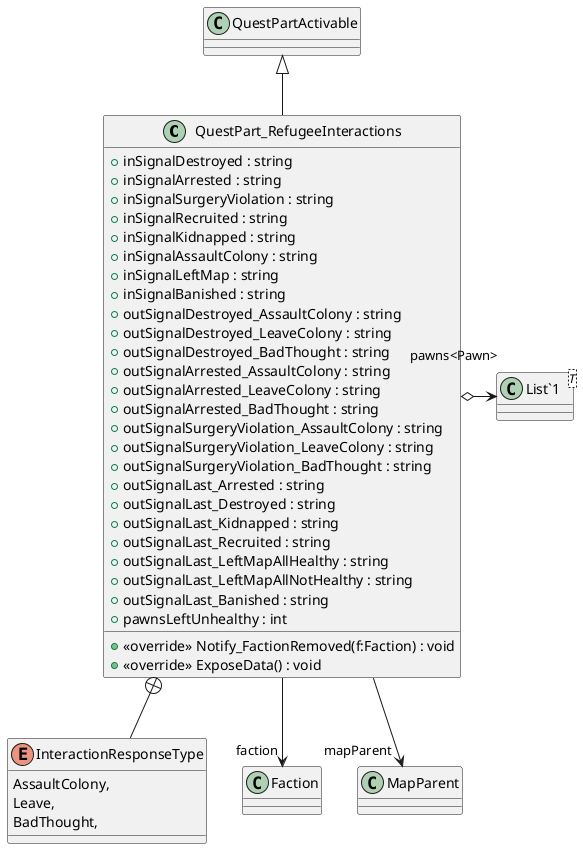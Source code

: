 @startuml
class QuestPart_RefugeeInteractions {
    + inSignalDestroyed : string
    + inSignalArrested : string
    + inSignalSurgeryViolation : string
    + inSignalRecruited : string
    + inSignalKidnapped : string
    + inSignalAssaultColony : string
    + inSignalLeftMap : string
    + inSignalBanished : string
    + outSignalDestroyed_AssaultColony : string
    + outSignalDestroyed_LeaveColony : string
    + outSignalDestroyed_BadThought : string
    + outSignalArrested_AssaultColony : string
    + outSignalArrested_LeaveColony : string
    + outSignalArrested_BadThought : string
    + outSignalSurgeryViolation_AssaultColony : string
    + outSignalSurgeryViolation_LeaveColony : string
    + outSignalSurgeryViolation_BadThought : string
    + outSignalLast_Arrested : string
    + outSignalLast_Destroyed : string
    + outSignalLast_Kidnapped : string
    + outSignalLast_Recruited : string
    + outSignalLast_LeftMapAllHealthy : string
    + outSignalLast_LeftMapAllNotHealthy : string
    + outSignalLast_Banished : string
    + pawnsLeftUnhealthy : int
    + <<override>> Notify_FactionRemoved(f:Faction) : void
    + <<override>> ExposeData() : void
}
enum InteractionResponseType {
    AssaultColony,
    Leave,
    BadThought,
}
class "List`1"<T> {
}
QuestPartActivable <|-- QuestPart_RefugeeInteractions
QuestPart_RefugeeInteractions o-> "pawns<Pawn>" "List`1"
QuestPart_RefugeeInteractions --> "faction" Faction
QuestPart_RefugeeInteractions --> "mapParent" MapParent
QuestPart_RefugeeInteractions +-- InteractionResponseType
@enduml
